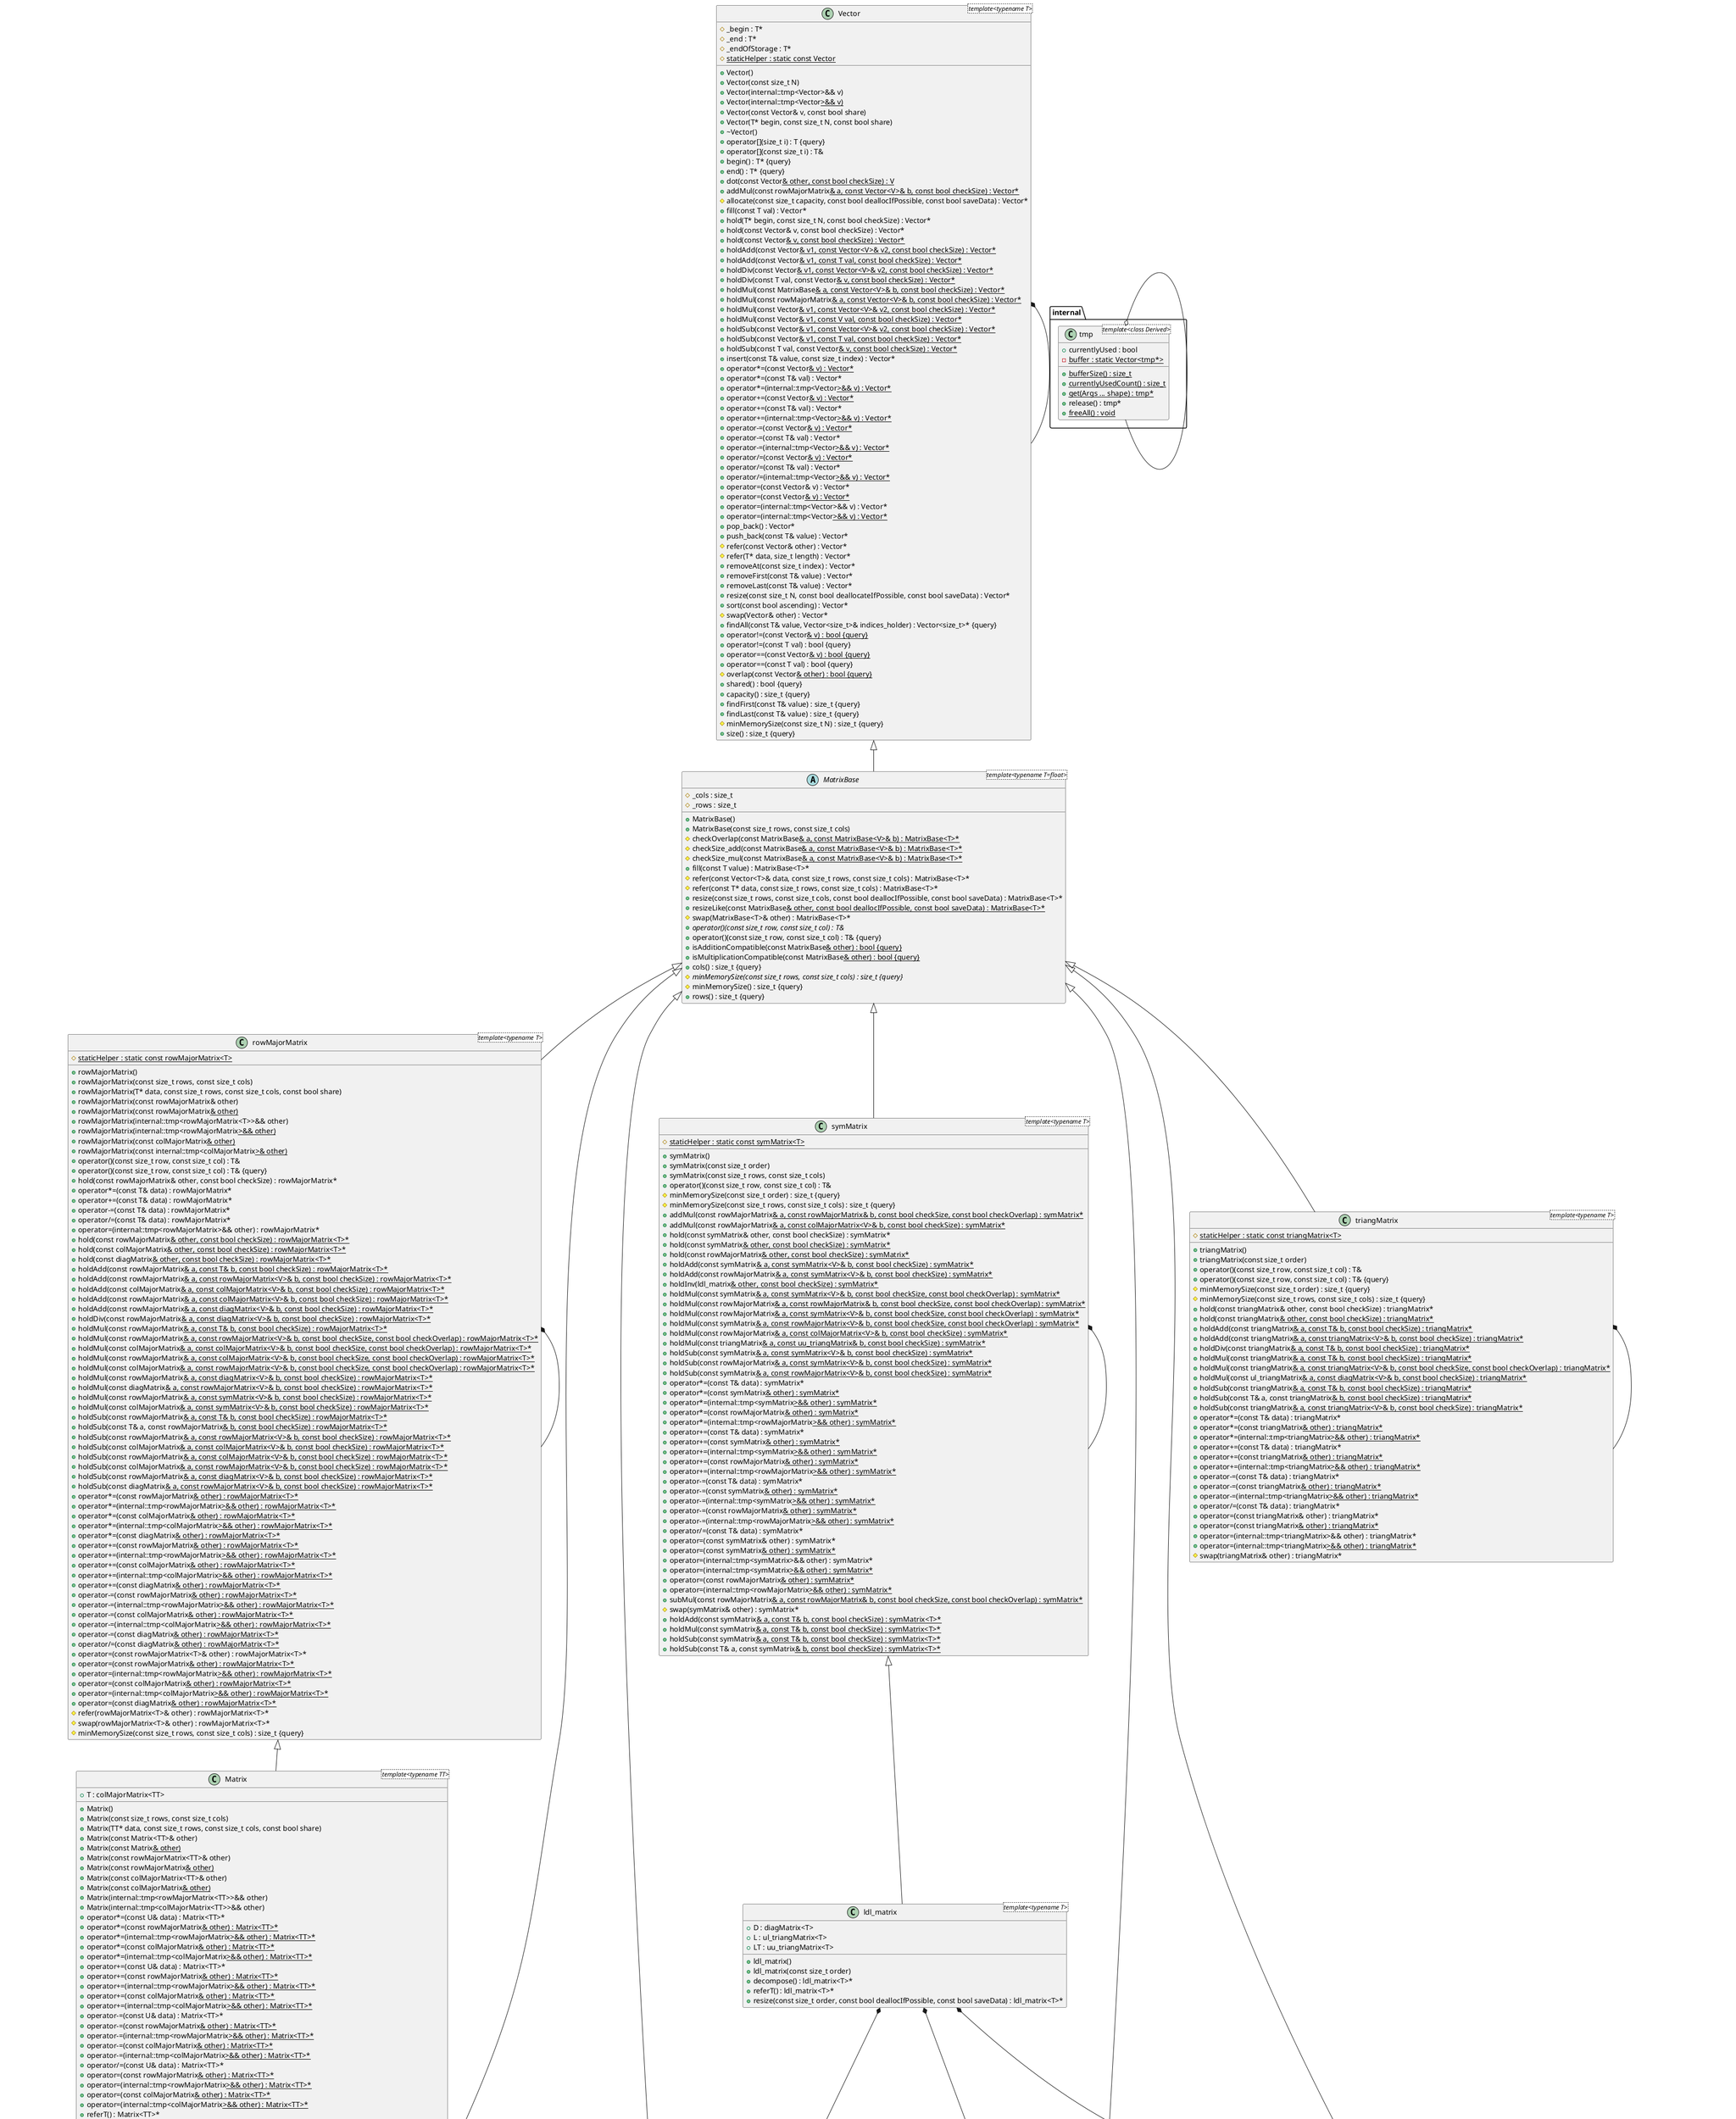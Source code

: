 @startuml





/' Objects '/

class Matrix <template<typename TT>> {
	+Matrix()
	+Matrix(const size_t rows, const size_t cols)
	+Matrix(TT* data, const size_t rows, const size_t cols, const bool share)
	+Matrix(const Matrix<TT>& other)
	+Matrix(const Matrix<U>& other)
	+Matrix(const rowMajorMatrix<TT>& other)
	+Matrix(const rowMajorMatrix<U>& other)
	+Matrix(const colMajorMatrix<TT>& other)
	+Matrix(const colMajorMatrix<U>& other)
	+Matrix(internal::tmp<rowMajorMatrix<TT>>&& other)
	+Matrix(internal::tmp<colMajorMatrix<TT>>&& other)
	+operator*=(const U& data) : Matrix<TT>*
	+operator*=(const rowMajorMatrix<U>& other) : Matrix<TT>*
	+operator*=(internal::tmp<rowMajorMatrix<U>>&& other) : Matrix<TT>*
	+operator*=(const colMajorMatrix<U>& other) : Matrix<TT>*
	+operator*=(internal::tmp<colMajorMatrix<U>>&& other) : Matrix<TT>*
	+operator+=(const U& data) : Matrix<TT>*
	+operator+=(const rowMajorMatrix<U>& other) : Matrix<TT>*
	+operator+=(internal::tmp<rowMajorMatrix<U>>&& other) : Matrix<TT>*
	+operator+=(const colMajorMatrix<U>& other) : Matrix<TT>*
	+operator+=(internal::tmp<colMajorMatrix<U>>&& other) : Matrix<TT>*
	+operator-=(const U& data) : Matrix<TT>*
	+operator-=(const rowMajorMatrix<U>& other) : Matrix<TT>*
	+operator-=(internal::tmp<rowMajorMatrix<U>>&& other) : Matrix<TT>*
	+operator-=(const colMajorMatrix<U>& other) : Matrix<TT>*
	+operator-=(internal::tmp<colMajorMatrix<U>>&& other) : Matrix<TT>*
	+operator/=(const U& data) : Matrix<TT>*
	+operator=(const rowMajorMatrix<U>& other) : Matrix<TT>*
	+operator=(internal::tmp<rowMajorMatrix<U>>&& other) : Matrix<TT>*
	+operator=(const colMajorMatrix<U>& other) : Matrix<TT>*
	+operator=(internal::tmp<colMajorMatrix<U>>&& other) : Matrix<TT>*
	+referT() : Matrix<TT>*
	+resize(const size_t rows, const size_t cols, const bool deallocIfPossible, const bool saveData) : Matrix<TT>*
	#swap(Matrix<TT>& other) : Matrix<TT>*
	+T : colMajorMatrix<TT>
}


abstract class MatrixBase <template<typename T=float>> {
	+MatrixBase()
	+MatrixBase(const size_t rows, const size_t cols)
	#checkOverlap(const MatrixBase<U>& a, const MatrixBase<V>& b) : MatrixBase<T>*
	#checkSize_add(const MatrixBase<U>& a, const MatrixBase<V>& b) : MatrixBase<T>*
	#checkSize_mul(const MatrixBase<U>& a, const MatrixBase<V>& b) : MatrixBase<T>*
	+fill(const T value) : MatrixBase<T>*
	#refer(const Vector<T>& data, const size_t rows, const size_t cols) : MatrixBase<T>*
	#refer(const T* data, const size_t rows, const size_t cols) : MatrixBase<T>*
	+resize(const size_t rows, const size_t cols, const bool deallocIfPossible, const bool saveData) : MatrixBase<T>*
	+resizeLike(const MatrixBase<U>& other, const bool deallocIfPossible, const bool saveData) : MatrixBase<T>*
	#swap(MatrixBase<T>& other) : MatrixBase<T>*
	+{abstract} operator()(const size_t row, const size_t col) : T&
	+operator()(const size_t row, const size_t col) : T& {query}
	+isAdditionCompatible(const MatrixBase<U>& other) : bool {query}
	+isMultiplicationCompatible(const MatrixBase<U>& other) : bool {query}
	#_cols : size_t
	#_rows : size_t
	+cols() : size_t {query}
	#{abstract} minMemorySize(const size_t rows, const size_t cols) : size_t {query}
	#minMemorySize() : size_t {query}
	+rows() : size_t {query}
}


class Vector <template<typename T>> {
	+Vector()
	+Vector(const size_t N)
	+Vector(internal::tmp<Vector>&& v)
	+Vector(internal::tmp<Vector<U>>&& v)
	+Vector(const Vector& v, const bool share)
	+Vector(T* begin, const size_t N, const bool share)
	+~Vector()
	+operator[](size_t i) : T {query}
	+operator[](const size_t i) : T&
	#_begin : T*
	#_end : T*
	#_endOfStorage : T*
	+begin() : T* {query}
	+end() : T* {query}
	+dot(const Vector<U>& other, const bool checkSize) : V
	+addMul(const rowMajorMatrix<U>& a, const Vector<V>& b, const bool checkSize) : Vector*
	#allocate(const size_t capacity, const bool deallocIfPossible, const bool saveData) : Vector*
	+fill(const T val) : Vector*
	+hold(T* begin, const size_t N, const bool checkSize) : Vector*
	+hold(const Vector& v, const bool checkSize) : Vector*
	+hold(const Vector<U>& v, const bool checkSize) : Vector*
	+holdAdd(const Vector<U>& v1, const Vector<V>& v2, const bool checkSize) : Vector*
	+holdAdd(const Vector<U>& v1, const T val, const bool checkSize) : Vector*
	+holdDiv(const Vector<U>& v1, const Vector<V>& v2, const bool checkSize) : Vector*
	+holdDiv(const T val, const Vector<U>& v, const bool checkSize) : Vector*
	+holdMul(const MatrixBase<U>& a, const Vector<V>& b, const bool checkSize) : Vector*
	+holdMul(const rowMajorMatrix<U>& a, const Vector<V>& b, const bool checkSize) : Vector*
	+holdMul(const Vector<U>& v1, const Vector<V>& v2, const bool checkSize) : Vector*
	+holdMul(const Vector<U>& v1, const V val, const bool checkSize) : Vector*
	+holdSub(const Vector<U>& v1, const Vector<V>& v2, const bool checkSize) : Vector*
	+holdSub(const Vector<U>& v1, const T val, const bool checkSize) : Vector*
	+holdSub(const T val, const Vector<U>& v, const bool checkSize) : Vector*
	+insert(const T& value, const size_t index) : Vector*
	+operator*=(const Vector<U>& v) : Vector*
	+operator*=(const T& val) : Vector*
	+operator*=(internal::tmp<Vector<U>>&& v) : Vector*
	+operator+=(const Vector<U>& v) : Vector*
	+operator+=(const T& val) : Vector*
	+operator+=(internal::tmp<Vector<U>>&& v) : Vector*
	+operator-=(const Vector<U>& v) : Vector*
	+operator-=(const T& val) : Vector*
	+operator-=(internal::tmp<Vector<U>>&& v) : Vector*
	+operator/=(const Vector<U>& v) : Vector*
	+operator/=(const T& val) : Vector*
	+operator/=(internal::tmp<Vector<U>>&& v) : Vector*
	+operator=(const Vector& v) : Vector*
	+operator=(const Vector<U>& v) : Vector*
	+operator=(internal::tmp<Vector>&& v) : Vector*
	+operator=(internal::tmp<Vector<U>>&& v) : Vector*
	+pop_back() : Vector*
	+push_back(const T& value) : Vector*
	#refer(const Vector& other) : Vector*
	#refer(T* data, size_t length) : Vector*
	+removeAt(const size_t index) : Vector*
	+removeFirst(const T& value) : Vector*
	+removeLast(const T& value) : Vector*
	+resize(const size_t N, const bool deallocateIfPossible, const bool saveData) : Vector*
	+sort(const bool ascending) : Vector*
	#swap(Vector& other) : Vector*
	+findAll(const T& value, Vector<size_t>& indices_holder) : Vector<size_t>* {query}
	+operator!=(const Vector<U>& v) : bool {query}
	+operator!=(const T val) : bool {query}
	+operator==(const Vector<U>& v) : bool {query}
	+operator==(const T val) : bool {query}
	#overlap(const Vector<U>& other) : bool {query}
	+shared() : bool {query}
	+capacity() : size_t {query}
	+findFirst(const T& value) : size_t {query}
	+findLast(const T& value) : size_t {query}
	#minMemorySize(const size_t N) : size_t {query}
	+size() : size_t {query}
	#{static} staticHelper : static const Vector
}


class colMajorMatrix <template<typename T>> {
	+colMajorMatrix()
	+colMajorMatrix(const size_t rows, const size_t cols)
	+colMajorMatrix(T* data, const size_t rows, const size_t cols, const bool share)
	+colMajorMatrix(const colMajorMatrix& other)
	+colMajorMatrix(const colMajorMatrix<U>& other)
	+colMajorMatrix(internal::tmp<colMajorMatrix<T>>&& other)
	+colMajorMatrix(internal::tmp<colMajorMatrix<U>>&& other)
	+colMajorMatrix(const rowMajorMatrix<U>& other)
	+colMajorMatrix(internal::tmp<rowMajorMatrix<U>>&& other)
	+operator()(const size_t row, const size_t col) : T&
	+hold(const colMajorMatrix& other, const bool checkSize) : colMajorMatrix*
	+operator=(internal::tmp<colMajorMatrix>&& other) : colMajorMatrix*
	+hold(const colMajorMatrix<U>& other, const bool checkSize) : colMajorMatrix<T>*
	+hold(const rowMajorMatrix<U>& other, const bool checkSize) : colMajorMatrix<T>*
	+holdAdd(const colMajorMatrix<U>& a, const T& b, const bool checkSize) : colMajorMatrix<T>*
	+holdAdd(const colMajorMatrix<U>& a, const colMajorMatrix<V>& b, const bool checkSize) : colMajorMatrix<T>*
	+holdAdd(const rowMajorMatrix<U>& a, const rowMajorMatrix<V>& b, const bool checkSize) : colMajorMatrix<T>*
	+holdAdd(const colMajorMatrix<U>& a, const rowMajorMatrix<V>& b, const bool checkSize) : colMajorMatrix<T>*
	+holdMul(const colMajorMatrix<U>& a, const T& b, const bool checkSize) : colMajorMatrix<T>*
	+holdMul(const colMajorMatrix<U>& a, const colMajorMatrix<V>& b, const bool checkSize, const bool checkOverlap) : colMajorMatrix<T>*
	+holdMul(const rowMajorMatrix<U>& a, const rowMajorMatrix<V>& b, const bool checkSize, const bool checkOverlap) : colMajorMatrix<T>*
	+holdMul(const colMajorMatrix<U>& a, const rowMajorMatrix<V>& b, const bool checkSize, const bool checkOverlap) : colMajorMatrix<T>*
	+holdMul(const rowMajorMatrix<U>& a, const colMajorMatrix<V>& b, const bool checkSize, const bool checkOverlap) : colMajorMatrix<T>*
	+holdSub(const colMajorMatrix<U>& a, const T& b, const bool checkSize) : colMajorMatrix<T>*
	+holdSub(const T& a, const colMajorMatrix<U>& b, const bool checkSize) : colMajorMatrix<T>*
	+holdSub(const colMajorMatrix<U>& a, const colMajorMatrix<V>& b, const bool checkSize) : colMajorMatrix<T>*
	+holdSub(const rowMajorMatrix<U>& a, const rowMajorMatrix<V>& b, const bool checkSize) : colMajorMatrix<T>*
	+holdSub(const colMajorMatrix<U>& a, const rowMajorMatrix<V>& b, const bool checkSize) : colMajorMatrix<T>*
	+holdSub(const rowMajorMatrix<U>& a, const colMajorMatrix<V>& b, const bool checkSize) : colMajorMatrix<T>*
	+operator*=(const T& data) : colMajorMatrix<T>*
	+operator*=(const colMajorMatrix<U>& other) : colMajorMatrix<T>*
	+operator*=(internal::tmp<colMajorMatrix<U>>&& other) : colMajorMatrix<T>*
	+operator*=(const rowMajorMatrix<U>& other) : colMajorMatrix<T>*
	+operator*=(internal::tmp<rowMajorMatrix<U>>&& other) : colMajorMatrix<T>*
	+operator+=(const T& data) : colMajorMatrix<T>*
	+operator+=(const colMajorMatrix<U>& other) : colMajorMatrix<T>*
	+operator+=(internal::tmp<colMajorMatrix<U>>&& other) : colMajorMatrix<T>*
	+operator+=(const rowMajorMatrix<U>& other) : colMajorMatrix<T>*
	+operator+=(internal::tmp<rowMajorMatrix<U>>&& other) : colMajorMatrix<T>*
	+operator-=(const T& data) : colMajorMatrix<T>*
	+operator-=(const colMajorMatrix<U>& other) : colMajorMatrix<T>*
	+operator-=(internal::tmp<colMajorMatrix<U>>&& other) : colMajorMatrix<T>*
	+operator-=(const rowMajorMatrix<U>& other) : colMajorMatrix<T>*
	+operator-=(internal::tmp<rowMajorMatrix<U>>&& other) : colMajorMatrix<T>*
	+operator/=(const T& data) : colMajorMatrix<T>*
	+operator=(const colMajorMatrix<T>& other) : colMajorMatrix<T>*
	+operator=(const colMajorMatrix<U>& other) : colMajorMatrix<T>*
	+operator=(internal::tmp<colMajorMatrix<U>>&& other) : colMajorMatrix<T>*
	+operator=(const rowMajorMatrix<U>& other) : colMajorMatrix<T>*
	+operator=(internal::tmp<rowMajorMatrix<U>>&& other) : colMajorMatrix<T>*
	#refer(colMajorMatrix<T>& other) : colMajorMatrix<T>*
	#swap(colMajorMatrix<T>& other) : colMajorMatrix<T>*
	#{static} staticHelper : const static colMajorMatrix<T>
	#minMemorySize(const size_t rows, const size_t cols) : size_t {query}
}


class diagMatrix <template<typename T>> {
	+diagMatrix(const size_t rows, const size_t cols)
	+diagMatrix(const size_t size)
	+diagMatrix()
	+det() : T {query}
	+operator()(const size_t row, const size_t col) : T&
	+operator()(const size_t row, const size_t col) : T& {query}
	+holdInv(const diagMatrix<U>& other, const bool checkSize) : diagMatrix*
	+operator*=(const T& data) : diagMatrix*
	+operator*=(const diagMatrix<U>& other) : diagMatrix*
	+operator*=(internal::tmp<diagMatrix<U>>&& other) : diagMatrix*
	+operator+=(const T& data) : diagMatrix*
	+operator+=(const diagMatrix<U>& other) : diagMatrix*
	+operator+=(internal::tmp<diagMatrix<U>>&& other) : diagMatrix*
	+operator-=(const T& data) : diagMatrix*
	+operator-=(const diagMatrix<U>& other) : diagMatrix*
	+operator-=(internal::tmp<diagMatrix<U>>&& other) : diagMatrix*
	+operator/=(const T& data) : diagMatrix*
	+operator=(const diagMatrix& other) : diagMatrix*
	+operator=(const diagMatrix<U>& other) : diagMatrix*
	+operator=(internal::tmp<diagMatrix>&& other) : diagMatrix*
	+operator=(internal::tmp<diagMatrix<U>>&& other) : diagMatrix*
	+checkIsSquare() : diagMatrix<T>* {query}
	+hold(const diagMatrix<T>& other, const bool checkSize) : diagMatrix<T>*
	+hold(const diagMatrix<U>& other, const bool checkSize) : diagMatrix<T>*
	+holdAdd(const diagMatrix<U>& a, const T& b, const bool checkSize) : diagMatrix<T>*
	+holdAdd(const diagMatrix<U>& a, const diagMatrix<V>& b, const bool checkSize) : diagMatrix<T>*
	+holdDiv(const diagMatrix<U>& a, const T& b, const bool checkSize) : diagMatrix<T>*
	+holdInv(const T val, const diagMatrix<U>& other, const bool checkSize) : diagMatrix<T>*
	+holdMul(const diagMatrix<U>& a, const T& b, const bool checkSize) : diagMatrix<T>*
	+holdMul(const diagMatrix<U>& a, const diagMatrix<V>& b, const bool checkSize) : diagMatrix<T>*
	+holdSub(const diagMatrix<U>& a, const T& b, const bool checkSize) : diagMatrix<T>*
	+holdSub(const T& a, const diagMatrix<U>& b, const bool checkSize) : diagMatrix<T>*
	+holdSub(const diagMatrix<U>& a, const diagMatrix<V>& b, const bool checkSize) : diagMatrix<T>*
	#swap(diagMatrix<T>& other) : diagMatrix<T>*
	#minMemorySize(const size_t rows, const size_t cols) : size_t {query}
	#{static} staticHelper : static const diagMatrix<T>
}


class ldl_matrix <template<typename T>> {
	+ldl_matrix()
	+ldl_matrix(const size_t order)
	+D : diagMatrix<T>
	+decompose() : ldl_matrix<T>*
	+referT() : ldl_matrix<T>*
	+resize(const size_t order, const bool deallocIfPossible, const bool saveData) : ldl_matrix<T>*
	+L : ul_triangMatrix<T>
	+LT : uu_triangMatrix<T>
}


class rowMajorMatrix <template<typename T>> {
	+rowMajorMatrix()
	+rowMajorMatrix(const size_t rows, const size_t cols)
	+rowMajorMatrix(T* data, const size_t rows, const size_t cols, const bool share)
	+rowMajorMatrix(const rowMajorMatrix& other)
	+rowMajorMatrix(const rowMajorMatrix<U>& other)
	+rowMajorMatrix(internal::tmp<rowMajorMatrix<T>>&& other)
	+rowMajorMatrix(internal::tmp<rowMajorMatrix<U>>&& other)
	+rowMajorMatrix(const colMajorMatrix<U>& other)
	+rowMajorMatrix(const internal::tmp<colMajorMatrix<U>>& other)
	+operator()(const size_t row, const size_t col) : T&
	+operator()(const size_t row, const size_t col) : T& {query}
	+hold(const rowMajorMatrix& other, const bool checkSize) : rowMajorMatrix*
	+operator*=(const T& data) : rowMajorMatrix*
	+operator+=(const T& data) : rowMajorMatrix*
	+operator-=(const T& data) : rowMajorMatrix*
	+operator/=(const T& data) : rowMajorMatrix*
	+operator=(internal::tmp<rowMajorMatrix>&& other) : rowMajorMatrix*
	+hold(const rowMajorMatrix<U>& other, const bool checkSize) : rowMajorMatrix<T>*
	+hold(const colMajorMatrix<U>& other, const bool checkSize) : rowMajorMatrix<T>*
	+hold(const diagMatrix<U>& other, const bool checkSize) : rowMajorMatrix<T>*
	+holdAdd(const rowMajorMatrix<U>& a, const T& b, const bool checkSize) : rowMajorMatrix<T>*
	+holdAdd(const rowMajorMatrix<U>& a, const rowMajorMatrix<V>& b, const bool checkSize) : rowMajorMatrix<T>*
	+holdAdd(const colMajorMatrix<U>& a, const colMajorMatrix<V>& b, const bool checkSize) : rowMajorMatrix<T>*
	+holdAdd(const rowMajorMatrix<U>& a, const colMajorMatrix<V>& b, const bool checkSize) : rowMajorMatrix<T>*
	+holdAdd(const rowMajorMatrix<U>& a, const diagMatrix<V>& b, const bool checkSize) : rowMajorMatrix<T>*
	+holdDiv(const rowMajorMatrix<U>& a, const diagMatrix<V>& b, const bool checkSize) : rowMajorMatrix<T>*
	+holdMul(const rowMajorMatrix<U>& a, const T& b, const bool checkSize) : rowMajorMatrix<T>*
	+holdMul(const rowMajorMatrix<U>& a, const rowMajorMatrix<V>& b, const bool checkSize, const bool checkOverlap) : rowMajorMatrix<T>*
	+holdMul(const colMajorMatrix<U>& a, const colMajorMatrix<V>& b, const bool checkSize, const bool checkOverlap) : rowMajorMatrix<T>*
	+holdMul(const rowMajorMatrix<U>& a, const colMajorMatrix<V>& b, const bool checkSize, const bool checkOverlap) : rowMajorMatrix<T>*
	+holdMul(const colMajorMatrix<U>& a, const rowMajorMatrix<V>& b, const bool checkSize, const bool checkOverlap) : rowMajorMatrix<T>*
	+holdMul(const rowMajorMatrix<U>& a, const diagMatrix<V>& b, const bool checkSize) : rowMajorMatrix<T>*
	+holdMul(const diagMatrix<U>& a, const rowMajorMatrix<V>& b, const bool checkSize) : rowMajorMatrix<T>*
	+holdMul(const rowMajorMatrix<U>& a, const symMatrix<V>& b, const bool checkSize) : rowMajorMatrix<T>*
	+holdMul(const colMajorMatrix<U>& a, const symMatrix<V>& b, const bool checkSize) : rowMajorMatrix<T>*
	+holdSub(const rowMajorMatrix<U>& a, const T& b, const bool checkSize) : rowMajorMatrix<T>*
	+holdSub(const T& a, const rowMajorMatrix<U>& b, const bool checkSize) : rowMajorMatrix<T>*
	+holdSub(const rowMajorMatrix<U>& a, const rowMajorMatrix<V>& b, const bool checkSize) : rowMajorMatrix<T>*
	+holdSub(const colMajorMatrix<U>& a, const colMajorMatrix<V>& b, const bool checkSize) : rowMajorMatrix<T>*
	+holdSub(const rowMajorMatrix<U>& a, const colMajorMatrix<V>& b, const bool checkSize) : rowMajorMatrix<T>*
	+holdSub(const colMajorMatrix<U>& a, const rowMajorMatrix<V>& b, const bool checkSize) : rowMajorMatrix<T>*
	+holdSub(const rowMajorMatrix<U>& a, const diagMatrix<V>& b, const bool checkSize) : rowMajorMatrix<T>*
	+holdSub(const diagMatrix<U>& a, const rowMajorMatrix<V>& b, const bool checkSize) : rowMajorMatrix<T>*
	+operator*=(const rowMajorMatrix<U>& other) : rowMajorMatrix<T>*
	+operator*=(internal::tmp<rowMajorMatrix<U>>&& other) : rowMajorMatrix<T>*
	+operator*=(const colMajorMatrix<U>& other) : rowMajorMatrix<T>*
	+operator*=(internal::tmp<colMajorMatrix<U>>&& other) : rowMajorMatrix<T>*
	+operator*=(const diagMatrix<U>& other) : rowMajorMatrix<T>*
	+operator+=(const rowMajorMatrix<U>& other) : rowMajorMatrix<T>*
	+operator+=(internal::tmp<rowMajorMatrix<U>>&& other) : rowMajorMatrix<T>*
	+operator+=(const colMajorMatrix<U>& other) : rowMajorMatrix<T>*
	+operator+=(internal::tmp<colMajorMatrix<U>>&& other) : rowMajorMatrix<T>*
	+operator+=(const diagMatrix<U>& other) : rowMajorMatrix<T>*
	+operator-=(const rowMajorMatrix<U>& other) : rowMajorMatrix<T>*
	+operator-=(internal::tmp<rowMajorMatrix<U>>&& other) : rowMajorMatrix<T>*
	+operator-=(const colMajorMatrix<U>& other) : rowMajorMatrix<T>*
	+operator-=(internal::tmp<colMajorMatrix<U>>&& other) : rowMajorMatrix<T>*
	+operator-=(const diagMatrix<U>& other) : rowMajorMatrix<T>*
	+operator/=(const diagMatrix<U>& other) : rowMajorMatrix<T>*
	+operator=(const rowMajorMatrix<T>& other) : rowMajorMatrix<T>*
	+operator=(const rowMajorMatrix<U>& other) : rowMajorMatrix<T>*
	+operator=(internal::tmp<rowMajorMatrix<U>>&& other) : rowMajorMatrix<T>*
	+operator=(const colMajorMatrix<U>& other) : rowMajorMatrix<T>*
	+operator=(internal::tmp<colMajorMatrix<U>>&& other) : rowMajorMatrix<T>*
	+operator=(const diagMatrix<U>& other) : rowMajorMatrix<T>*
	#refer(rowMajorMatrix<T>& other) : rowMajorMatrix<T>*
	#swap(rowMajorMatrix<T>& other) : rowMajorMatrix<T>*
	#minMemorySize(const size_t rows, const size_t cols) : size_t {query}
	#{static} staticHelper : static const rowMajorMatrix<T>
}


class symMatrix <template<typename T>> {
	+symMatrix()
	+symMatrix(const size_t order)
	+symMatrix(const size_t rows, const size_t cols)
	+operator()(const size_t row, const size_t col) : T&
	#minMemorySize(const size_t order) : size_t {query}
	#minMemorySize(const size_t rows, const size_t cols) : size_t {query}
	#{static} staticHelper : static const symMatrix<T>
	+addMul(const rowMajorMatrix<U>& a, const rowMajorMatrix<U>& b, const bool checkSize, const bool checkOverlap) : symMatrix*
	+addMul(const rowMajorMatrix<U>& a, const colMajorMatrix<V>& b, const bool checkSize) : symMatrix*
	+hold(const symMatrix& other, const bool checkSize) : symMatrix*
	+hold(const symMatrix<U>& other, const bool checkSize) : symMatrix*
	+hold(const rowMajorMatrix<U>& other, const bool checkSize) : symMatrix*
	+holdAdd(const symMatrix<U>& a, const symMatrix<V>& b, const bool checkSize) : symMatrix*
	+holdAdd(const rowMajorMatrix<U>& a, const symMatrix<V>& b, const bool checkSize) : symMatrix*
	+holdInv(ldl_matrix<U>& other, const bool checkSize) : symMatrix*
	+holdMul(const symMatrix<U>& a, const symMatrix<V>& b, const bool checkSize, const bool checkOverlap) : symMatrix*
	+holdMul(const rowMajorMatrix<U>& a, const rowMajorMatrix<U>& b, const bool checkSize, const bool checkOverlap) : symMatrix*
	+holdMul(const rowMajorMatrix<U>& a, const symMatrix<V>& b, const bool checkSize, const bool checkOverlap) : symMatrix*
	+holdMul(const symMatrix<U>& a, const rowMajorMatrix<V>& b, const bool checkSize, const bool checkOverlap) : symMatrix*
	+holdMul(const rowMajorMatrix<U>& a, const colMajorMatrix<V>& b, const bool checkSize) : symMatrix*
	+holdMul(const triangMatrix<U>& a, const uu_triangMatrix<U>& b, const bool checkSize) : symMatrix*
	+holdSub(const symMatrix<U>& a, const symMatrix<V>& b, const bool checkSize) : symMatrix*
	+holdSub(const rowMajorMatrix<U>& a, const symMatrix<V>& b, const bool checkSize) : symMatrix*
	+holdSub(const symMatrix<U>& a, const rowMajorMatrix<V>& b, const bool checkSize) : symMatrix*
	+operator*=(const T& data) : symMatrix*
	+operator*=(const symMatrix<U>& other) : symMatrix*
	+operator*=(internal::tmp<symMatrix<U>>&& other) : symMatrix*
	+operator*=(const rowMajorMatrix<U>& other) : symMatrix*
	+operator*=(internal::tmp<rowMajorMatrix<U>>&& other) : symMatrix*
	+operator+=(const T& data) : symMatrix*
	+operator+=(const symMatrix<U>& other) : symMatrix*
	+operator+=(internal::tmp<symMatrix<U>>&& other) : symMatrix*
	+operator+=(const rowMajorMatrix<U>& other) : symMatrix*
	+operator+=(internal::tmp<rowMajorMatrix<U>>&& other) : symMatrix*
	+operator-=(const T& data) : symMatrix*
	+operator-=(const symMatrix<U>& other) : symMatrix*
	+operator-=(internal::tmp<symMatrix<U>>&& other) : symMatrix*
	+operator-=(const rowMajorMatrix<U>& other) : symMatrix*
	+operator-=(internal::tmp<rowMajorMatrix<U>>&& other) : symMatrix*
	+operator/=(const T& data) : symMatrix*
	+operator=(const symMatrix& other) : symMatrix*
	+operator=(const symMatrix<U>& other) : symMatrix*
	+operator=(internal::tmp<symMatrix>&& other) : symMatrix*
	+operator=(internal::tmp<symMatrix<U>>&& other) : symMatrix*
	+operator=(const rowMajorMatrix<U>& other) : symMatrix*
	+operator=(internal::tmp<rowMajorMatrix<U>>&& other) : symMatrix*
	+subMul(const rowMajorMatrix<U>& a, const rowMajorMatrix<U>& b, const bool checkSize, const bool checkOverlap) : symMatrix*
	#swap(symMatrix& other) : symMatrix*
	+holdAdd(const symMatrix<U>& a, const T& b, const bool checkSize) : symMatrix<T>*
	+holdMul(const symMatrix<U>& a, const T& b, const bool checkSize) : symMatrix<T>*
	+holdSub(const symMatrix<U>& a, const T& b, const bool checkSize) : symMatrix<T>*
	+holdSub(const T& a, const symMatrix<U>& b, const bool checkSize) : symMatrix<T>*
}


class triangMatrix <template<typename T>> {
	+triangMatrix()
	+triangMatrix(const size_t order)
	+operator()(const size_t row, const size_t col) : T&
	+operator()(const size_t row, const size_t col) : T& {query}
	#minMemorySize(const size_t order) : size_t {query}
	#minMemorySize(const size_t rows, const size_t cols) : size_t {query}
	#{static} staticHelper : static const triangMatrix<T>
	+hold(const triangMatrix& other, const bool checkSize) : triangMatrix*
	+hold(const triangMatrix<U>& other, const bool checkSize) : triangMatrix*
	+holdAdd(const triangMatrix<U>& a, const T& b, const bool checkSize) : triangMatrix*
	+holdAdd(const triangMatrix<U>& a, const triangMatrix<V>& b, const bool checkSize) : triangMatrix*
	+holdDiv(const triangMatrix<U>& a, const T& b, const bool checkSize) : triangMatrix*
	+holdMul(const triangMatrix<U>& a, const T& b, const bool checkSize) : triangMatrix*
	+holdMul(const triangMatrix<U>& a, const triangMatrix<V>& b, const bool checkSize, const bool checkOverlap) : triangMatrix*
	+holdMul(const ul_triangMatrix<U>& a, const diagMatrix<V>& b, const bool checkSize) : triangMatrix*
	+holdSub(const triangMatrix<U>& a, const T& b, const bool checkSize) : triangMatrix*
	+holdSub(const T& a, const triangMatrix<U>& b, const bool checkSize) : triangMatrix*
	+holdSub(const triangMatrix<U>& a, const triangMatrix<V>& b, const bool checkSize) : triangMatrix*
	+operator*=(const T& data) : triangMatrix*
	+operator*=(const triangMatrix<U>& other) : triangMatrix*
	+operator*=(internal::tmp<triangMatrix<U>>&& other) : triangMatrix*
	+operator+=(const T& data) : triangMatrix*
	+operator+=(const triangMatrix<U>& other) : triangMatrix*
	+operator+=(internal::tmp<triangMatrix<U>>&& other) : triangMatrix*
	+operator-=(const T& data) : triangMatrix*
	+operator-=(const triangMatrix<U>& other) : triangMatrix*
	+operator-=(internal::tmp<triangMatrix<U>>&& other) : triangMatrix*
	+operator/=(const T& data) : triangMatrix*
	+operator=(const triangMatrix& other) : triangMatrix*
	+operator=(const triangMatrix<U>& other) : triangMatrix*
	+operator=(internal::tmp<triangMatrix>&& other) : triangMatrix*
	+operator=(internal::tmp<triangMatrix<U>>&& other) : triangMatrix*
	#swap(triangMatrix& other) : triangMatrix*
}


class ul_triangMatrix <template<typename T>> {
	+ul_triangMatrix()
	+ul_triangMatrix(const size_t order)
	+operator()(const size_t row, const size_t col) : T&
	+operator()(const size_t row, const size_t col) : T& {query}
	#minMemorySize(const size_t order) : size_t {query}
	#minMemorySize(const size_t rows, const size_t cols) : size_t {query}
	#{static} staticHelper : static const ul_triangMatrix<T>
	+hold(const ul_triangMatrix& other, const bool checkSize) : ul_triangMatrix*
	+hold(const ul_triangMatrix<U>& other, const bool checkSize) : ul_triangMatrix*
	+holdAdd(const ul_triangMatrix<U>& a, const T& b, const bool checkSize) : ul_triangMatrix*
	+holdAdd(const ul_triangMatrix<U>& a, const ul_triangMatrix<V>& b, const bool checkSize) : ul_triangMatrix*
	+holdDiv(const ul_triangMatrix<U>& a, const T& b, const bool checkSize) : ul_triangMatrix*
	+holdInv(const ul_triangMatrix<U>& other, const bool checkSize) : ul_triangMatrix*
	+holdMul(const ul_triangMatrix<U>& a, const T& b, const bool checkSize) : ul_triangMatrix*
	+holdMul(const ul_triangMatrix<U>& a, const ul_triangMatrix<V>& b, const bool checkSize, const bool checkOverlap) : ul_triangMatrix*
	+holdSub(const ul_triangMatrix<U>& a, const T& b, const bool checkSize) : ul_triangMatrix*
	+holdSub(const T& a, const ul_triangMatrix<U>& b, const bool checkSize) : ul_triangMatrix*
	+holdSub(const ul_triangMatrix<U>& a, const ul_triangMatrix<V>& b, const bool checkSize) : ul_triangMatrix*
	+operator*=(const T& data) : ul_triangMatrix*
	+operator*=(const ul_triangMatrix<U>& other) : ul_triangMatrix*
	+operator*=(internal::tmp<ul_triangMatrix<U>>&& other) : ul_triangMatrix*
	+operator+=(const T& data) : ul_triangMatrix*
	+operator+=(const ul_triangMatrix<U>& other) : ul_triangMatrix*
	+operator+=(internal::tmp<ul_triangMatrix<U>>&& other) : ul_triangMatrix*
	+operator-=(const T& data) : ul_triangMatrix*
	+operator-=(const ul_triangMatrix<U>& other) : ul_triangMatrix*
	+operator-=(internal::tmp<ul_triangMatrix<U>>&& other) : ul_triangMatrix*
	+operator/=(const T& data) : ul_triangMatrix*
	+operator=(const ul_triangMatrix& other) : ul_triangMatrix*
	+operator=(const ul_triangMatrix<U>& other) : ul_triangMatrix*
	+operator=(internal::tmp<ul_triangMatrix>&& other) : ul_triangMatrix*
	+operator=(internal::tmp<ul_triangMatrix<U>>&& other) : ul_triangMatrix*
	#swap(ul_triangMatrix& other) : ul_triangMatrix*
}


class uu_triangMatrix <template<typename T>> {
	+uu_triangMatrix()
	+uu_triangMatrix(const size_t order)
	+operator()(const size_t row, const size_t col) : T&
	+operator()(const size_t row, const size_t col) : T& {query}
	#minMemorySize(const size_t order) : size_t {query}
	#minMemorySize(const size_t rows, const size_t cols) : size_t {query}
	#{static} staticHelper : static const uu_triangMatrix<T>
	+hold(const uu_triangMatrix& other, const bool checkSize) : uu_triangMatrix*
	+hold(const uu_triangMatrix<U>& other, const bool checkSize) : uu_triangMatrix*
	+holdAdd(const uu_triangMatrix<U>& a, const T& b, const bool checkSize) : uu_triangMatrix*
	+holdAdd(const uu_triangMatrix<U>& a, const uu_triangMatrix<V>& b, const bool checkSize) : uu_triangMatrix*
	+holdDiv(const uu_triangMatrix<U>& a, const T& b, const bool checkSize) : uu_triangMatrix*
	+holdMul(const uu_triangMatrix<U>& a, const T& b, const bool checkSize) : uu_triangMatrix*
	+holdSub(const uu_triangMatrix<U>& a, const T& b, const bool checkSize) : uu_triangMatrix*
	+holdSub(const T& a, const uu_triangMatrix<U>& b, const bool checkSize) : uu_triangMatrix*
	+holdSub(const uu_triangMatrix<U>& a, const uu_triangMatrix<V>& b, const bool checkSize) : uu_triangMatrix*
	+operator*=(const T& data) : uu_triangMatrix*
	+operator+=(const T& data) : uu_triangMatrix*
	+operator+=(const uu_triangMatrix<U>& other) : uu_triangMatrix*
	+operator+=(internal::tmp<uu_triangMatrix<U>>&& other) : uu_triangMatrix*
	+operator-=(const T& data) : uu_triangMatrix*
	+operator-=(const uu_triangMatrix<U>& other) : uu_triangMatrix*
	+operator-=(internal::tmp<uu_triangMatrix<U>>&& other) : uu_triangMatrix*
	+operator/=(const T& data) : uu_triangMatrix*
	+operator=(const uu_triangMatrix& other) : uu_triangMatrix*
	+operator=(const uu_triangMatrix<U>& other) : uu_triangMatrix*
	+operator=(internal::tmp<uu_triangMatrix>&& other) : uu_triangMatrix*
	+operator=(internal::tmp<uu_triangMatrix<U>>&& other) : uu_triangMatrix*
	#swap(uu_triangMatrix& other) : uu_triangMatrix*
}


namespace internal {
	class tmp <template<class Derived>> {
		+currentlyUsed : bool
		+{static} bufferSize() : size_t
		+{static} currentlyUsedCount() : size_t
		-{static} buffer : static Vector<tmp*>
		+{static} get(Args ... shape) : tmp*
		+release() : tmp*
		+{static} freeAll() : void
	}
}





/' Inheritance relationships '/

MatrixBase <|-- colMajorMatrix


MatrixBase <|-- diagMatrix


MatrixBase <|-- rowMajorMatrix


MatrixBase <|-- symMatrix


MatrixBase <|-- triangMatrix


MatrixBase <|-- ul_triangMatrix


MatrixBase <|-- uu_triangMatrix


Vector <|-- MatrixBase


rowMajorMatrix <|-- Matrix


symMatrix <|-- ldl_matrix





/' Aggregation relationships '/

Matrix *-- colMajorMatrix


Vector *-- Vector


colMajorMatrix *-- colMajorMatrix


diagMatrix *-- diagMatrix


ldl_matrix *-- diagMatrix


ldl_matrix *-- ul_triangMatrix


ldl_matrix *-- uu_triangMatrix


rowMajorMatrix *-- rowMajorMatrix


symMatrix *-- symMatrix


internal.tmp o-- internal.tmp


triangMatrix *-- triangMatrix


ul_triangMatrix *-- ul_triangMatrix


uu_triangMatrix *-- uu_triangMatrix






/' Nested objects '/



@enduml
